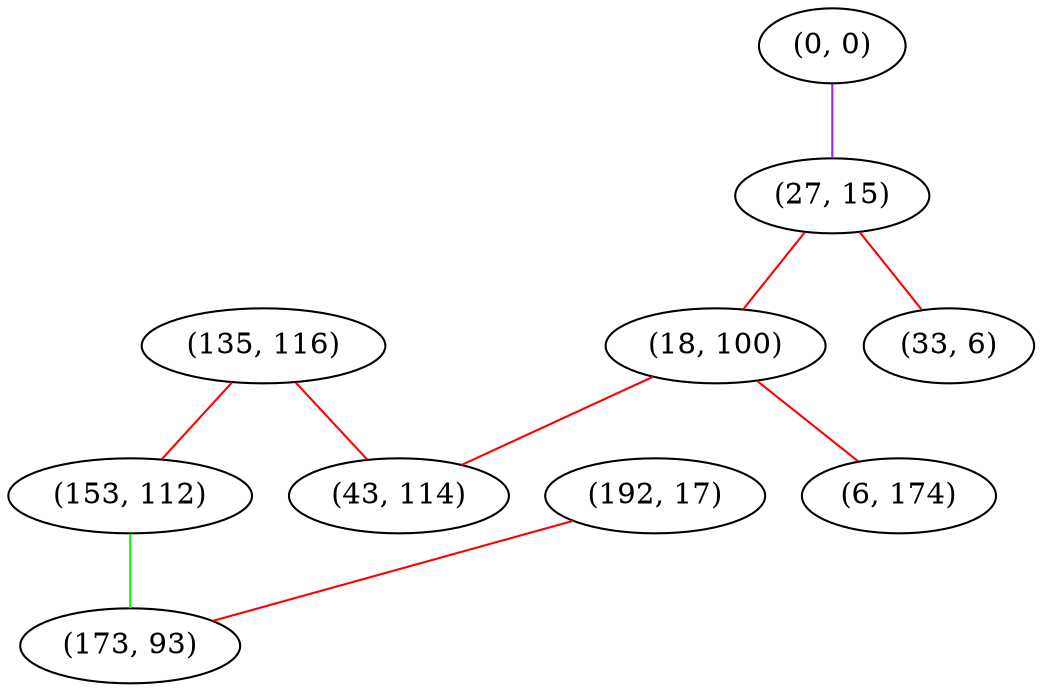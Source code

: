 graph "" {
"(135, 116)";
"(153, 112)";
"(0, 0)";
"(27, 15)";
"(18, 100)";
"(192, 17)";
"(33, 6)";
"(173, 93)";
"(43, 114)";
"(6, 174)";
"(135, 116)" -- "(43, 114)"  [color=red, key=0, weight=1];
"(135, 116)" -- "(153, 112)"  [color=red, key=0, weight=1];
"(153, 112)" -- "(173, 93)"  [color=green, key=0, weight=2];
"(0, 0)" -- "(27, 15)"  [color=purple, key=0, weight=4];
"(27, 15)" -- "(33, 6)"  [color=red, key=0, weight=1];
"(27, 15)" -- "(18, 100)"  [color=red, key=0, weight=1];
"(18, 100)" -- "(43, 114)"  [color=red, key=0, weight=1];
"(18, 100)" -- "(6, 174)"  [color=red, key=0, weight=1];
"(192, 17)" -- "(173, 93)"  [color=red, key=0, weight=1];
}
